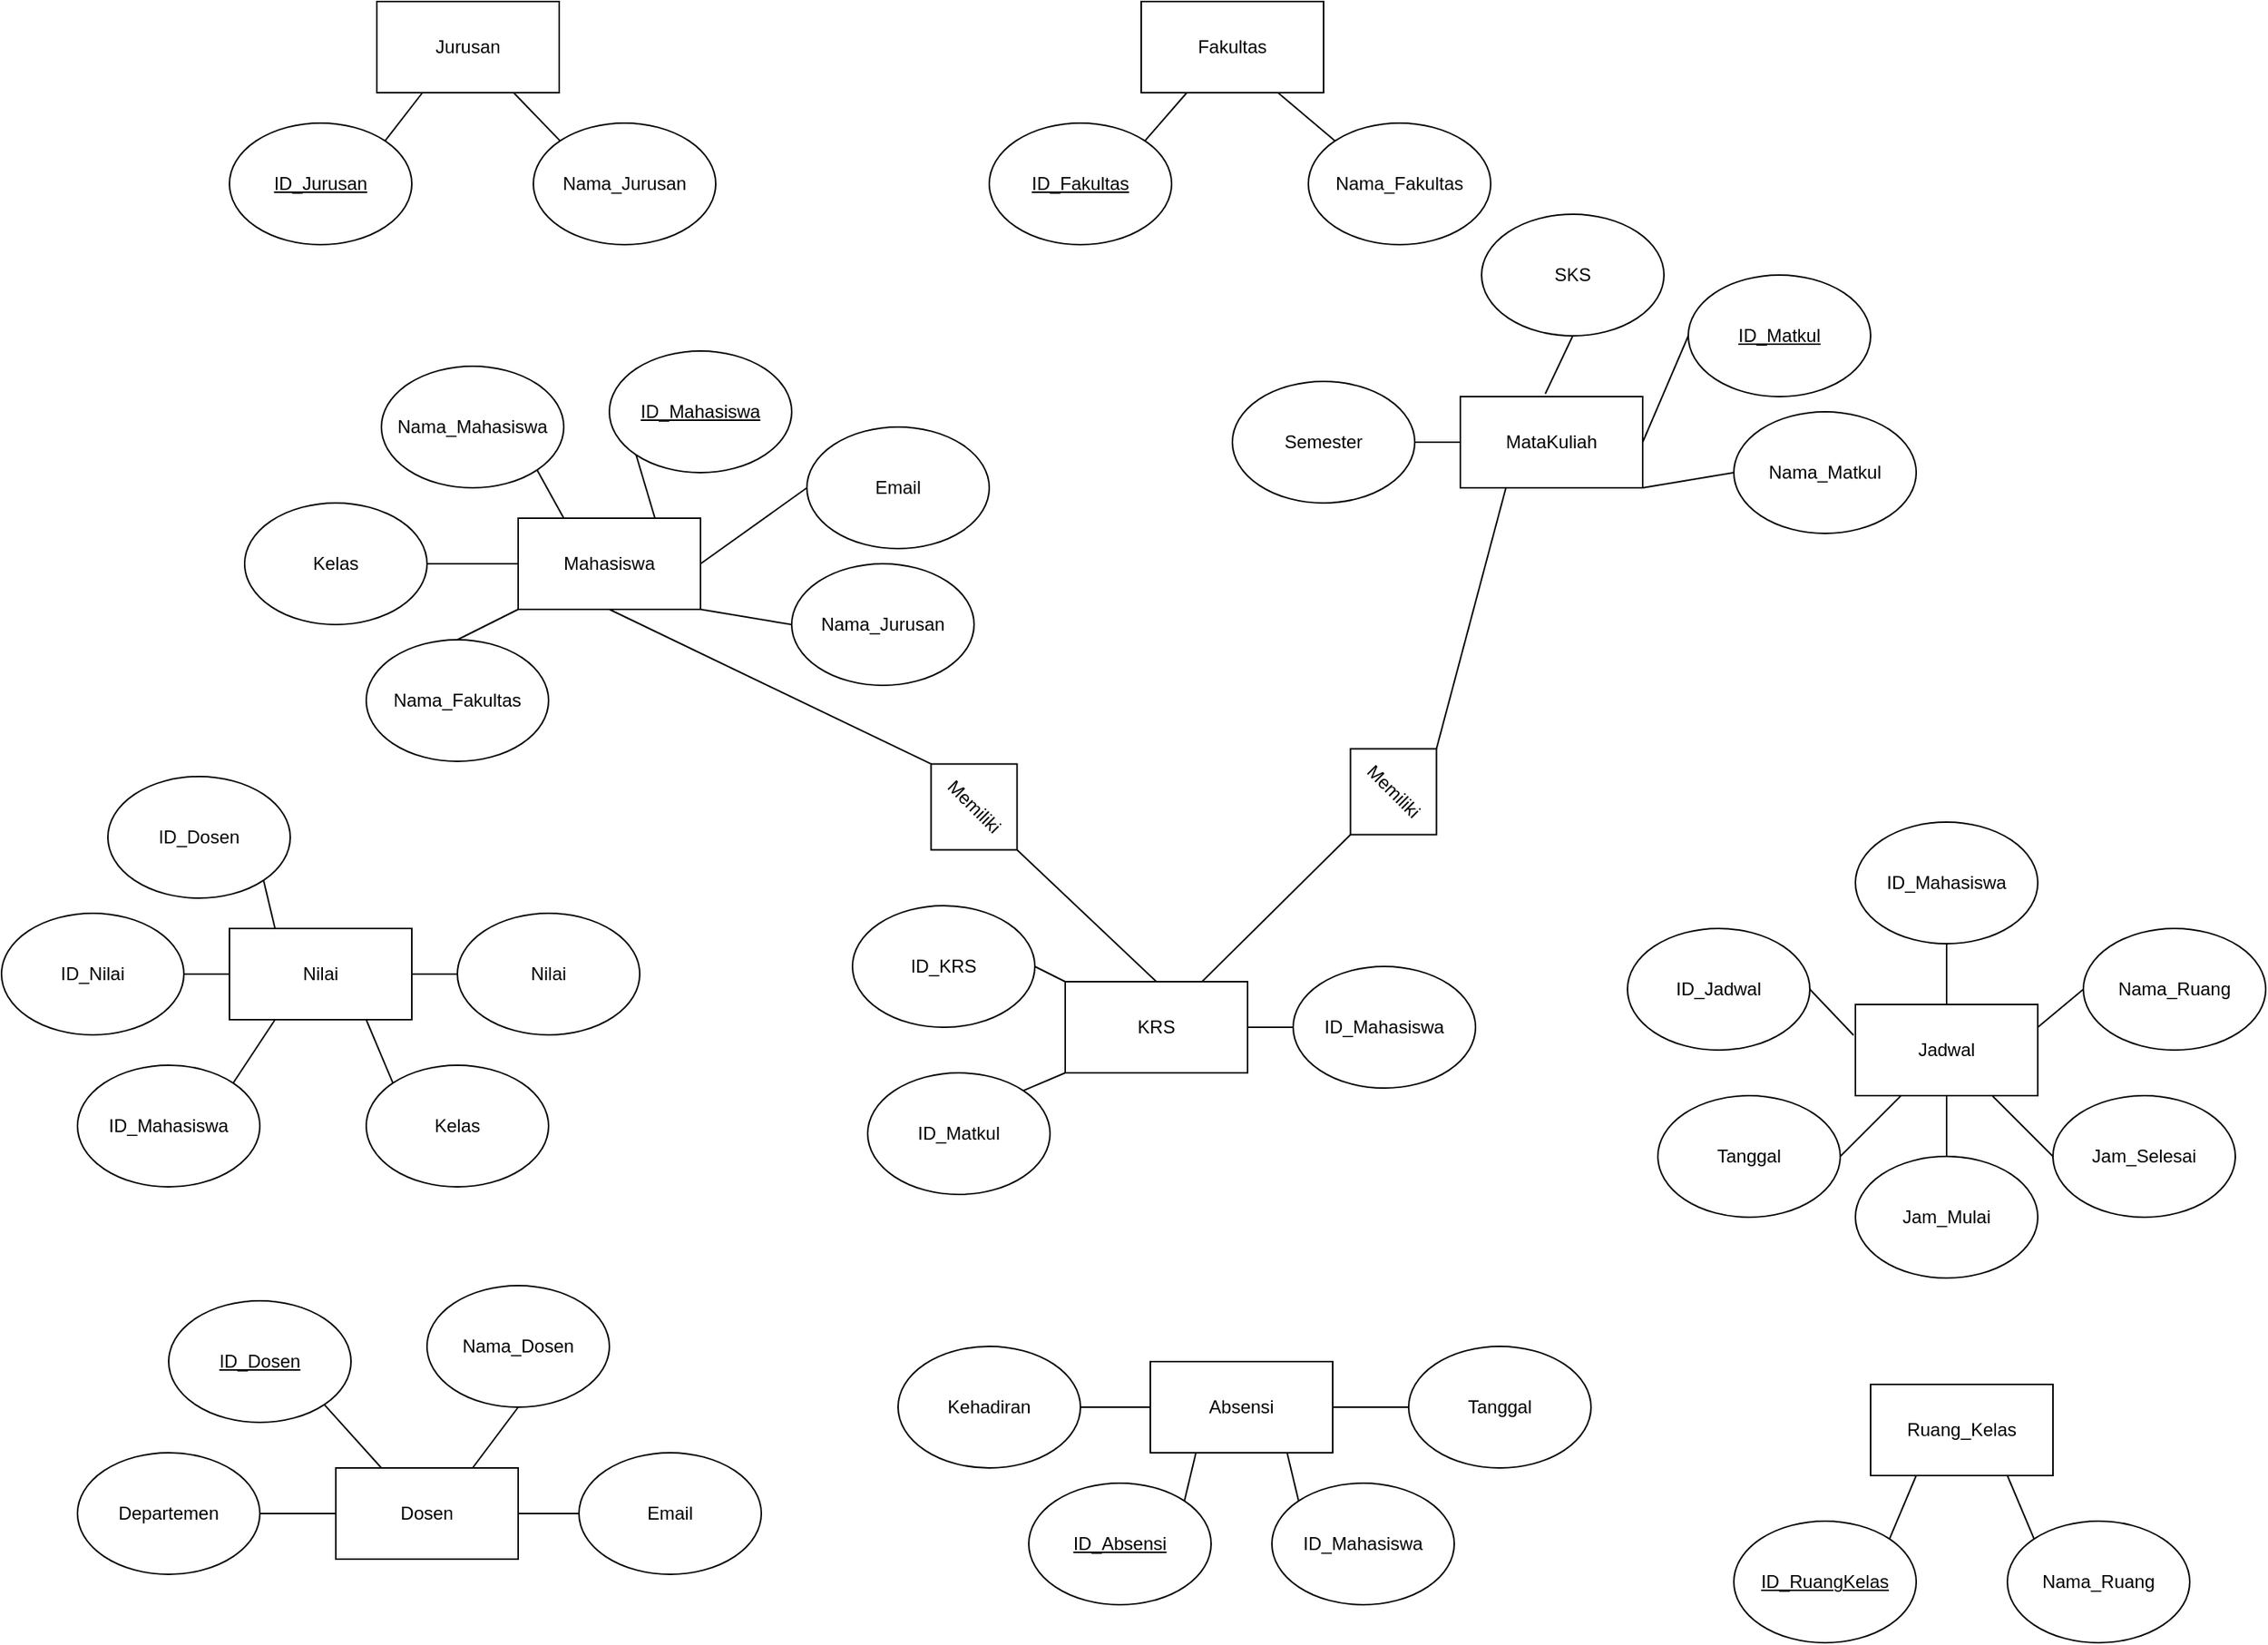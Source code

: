 <mxfile version="24.7.17">
  <diagram name="Page-1" id="q1ug2PjQbhuIJnZgXMJM">
    <mxGraphModel dx="3412" dy="2517" grid="1" gridSize="10" guides="1" tooltips="1" connect="1" arrows="1" fold="1" page="1" pageScale="1" pageWidth="827" pageHeight="1169" math="0" shadow="0">
      <root>
        <mxCell id="0" />
        <mxCell id="1" parent="0" />
        <mxCell id="-vC6kRw7X3EwEOCA9WEK-1" value="Mahasiswa" style="rounded=0;whiteSpace=wrap;html=1;" vertex="1" parent="1">
          <mxGeometry x="-340" y="120" width="120" height="60" as="geometry" />
        </mxCell>
        <mxCell id="-vC6kRw7X3EwEOCA9WEK-2" value="Dosen" style="rounded=0;whiteSpace=wrap;html=1;" vertex="1" parent="1">
          <mxGeometry x="-460" y="745" width="120" height="60" as="geometry" />
        </mxCell>
        <mxCell id="-vC6kRw7X3EwEOCA9WEK-3" value="MataKuliah" style="rounded=0;whiteSpace=wrap;html=1;" vertex="1" parent="1">
          <mxGeometry x="280" y="40" width="120" height="60" as="geometry" />
        </mxCell>
        <mxCell id="-vC6kRw7X3EwEOCA9WEK-4" value="Nilai" style="rounded=0;whiteSpace=wrap;html=1;" vertex="1" parent="1">
          <mxGeometry x="-530" y="390" width="120" height="60" as="geometry" />
        </mxCell>
        <mxCell id="-vC6kRw7X3EwEOCA9WEK-5" value="Jurusan" style="rounded=0;whiteSpace=wrap;html=1;" vertex="1" parent="1">
          <mxGeometry x="-433" y="-220" width="120" height="60" as="geometry" />
        </mxCell>
        <mxCell id="-vC6kRw7X3EwEOCA9WEK-6" value="Absensi" style="rounded=0;whiteSpace=wrap;html=1;" vertex="1" parent="1">
          <mxGeometry x="76" y="675" width="120" height="60" as="geometry" />
        </mxCell>
        <mxCell id="-vC6kRw7X3EwEOCA9WEK-7" value="Ruang_Kelas" style="rounded=0;whiteSpace=wrap;html=1;" vertex="1" parent="1">
          <mxGeometry x="550" y="690" width="120" height="60" as="geometry" />
        </mxCell>
        <mxCell id="-vC6kRw7X3EwEOCA9WEK-8" value="Jadwal" style="rounded=0;whiteSpace=wrap;html=1;" vertex="1" parent="1">
          <mxGeometry x="540" y="440" width="120" height="60" as="geometry" />
        </mxCell>
        <mxCell id="-vC6kRw7X3EwEOCA9WEK-9" value="Fakultas" style="rounded=0;whiteSpace=wrap;html=1;" vertex="1" parent="1">
          <mxGeometry x="70" y="-220" width="120" height="60" as="geometry" />
        </mxCell>
        <mxCell id="-vC6kRw7X3EwEOCA9WEK-10" value="&lt;u&gt;ID_Mahasiswa&lt;/u&gt;" style="ellipse;whiteSpace=wrap;html=1;" vertex="1" parent="1">
          <mxGeometry x="-280" y="10" width="120" height="80" as="geometry" />
        </mxCell>
        <mxCell id="-vC6kRw7X3EwEOCA9WEK-11" value="Nama_Mahasiswa" style="ellipse;whiteSpace=wrap;html=1;" vertex="1" parent="1">
          <mxGeometry x="-430" y="20" width="120" height="80" as="geometry" />
        </mxCell>
        <mxCell id="-vC6kRw7X3EwEOCA9WEK-12" value="Email" style="ellipse;whiteSpace=wrap;html=1;" vertex="1" parent="1">
          <mxGeometry x="-150" y="60" width="120" height="80" as="geometry" />
        </mxCell>
        <mxCell id="-vC6kRw7X3EwEOCA9WEK-13" value="Nama_Jurusan" style="ellipse;whiteSpace=wrap;html=1;" vertex="1" parent="1">
          <mxGeometry x="-160" y="150" width="120" height="80" as="geometry" />
        </mxCell>
        <mxCell id="-vC6kRw7X3EwEOCA9WEK-14" value="Nama_Fakultas" style="ellipse;whiteSpace=wrap;html=1;" vertex="1" parent="1">
          <mxGeometry x="-440" y="200" width="120" height="80" as="geometry" />
        </mxCell>
        <mxCell id="-vC6kRw7X3EwEOCA9WEK-16" value="&lt;u&gt;ID_Dosen&lt;/u&gt;" style="ellipse;whiteSpace=wrap;html=1;" vertex="1" parent="1">
          <mxGeometry x="-570" y="635" width="120" height="80" as="geometry" />
        </mxCell>
        <mxCell id="-vC6kRw7X3EwEOCA9WEK-17" value="Nama_Dosen" style="ellipse;whiteSpace=wrap;html=1;" vertex="1" parent="1">
          <mxGeometry x="-400" y="625" width="120" height="80" as="geometry" />
        </mxCell>
        <mxCell id="-vC6kRw7X3EwEOCA9WEK-19" value="Email" style="ellipse;whiteSpace=wrap;html=1;" vertex="1" parent="1">
          <mxGeometry x="-300" y="735" width="120" height="80" as="geometry" />
        </mxCell>
        <mxCell id="-vC6kRw7X3EwEOCA9WEK-20" value="Departemen" style="ellipse;whiteSpace=wrap;html=1;" vertex="1" parent="1">
          <mxGeometry x="-630" y="735" width="120" height="80" as="geometry" />
        </mxCell>
        <mxCell id="-vC6kRw7X3EwEOCA9WEK-21" value="&lt;u&gt;ID_Matkul&lt;/u&gt;" style="ellipse;whiteSpace=wrap;html=1;" vertex="1" parent="1">
          <mxGeometry x="430" y="-40" width="120" height="80" as="geometry" />
        </mxCell>
        <mxCell id="-vC6kRw7X3EwEOCA9WEK-22" value="Nama_Matkul" style="ellipse;whiteSpace=wrap;html=1;" vertex="1" parent="1">
          <mxGeometry x="460" y="50" width="120" height="80" as="geometry" />
        </mxCell>
        <mxCell id="-vC6kRw7X3EwEOCA9WEK-23" value="SKS" style="ellipse;whiteSpace=wrap;html=1;" vertex="1" parent="1">
          <mxGeometry x="294" y="-80" width="120" height="80" as="geometry" />
        </mxCell>
        <mxCell id="-vC6kRw7X3EwEOCA9WEK-24" value="Semester" style="ellipse;whiteSpace=wrap;html=1;" vertex="1" parent="1">
          <mxGeometry x="130" y="30" width="120" height="80" as="geometry" />
        </mxCell>
        <mxCell id="-vC6kRw7X3EwEOCA9WEK-25" value="&lt;u&gt;ID_RuangKelas&lt;/u&gt;" style="ellipse;whiteSpace=wrap;html=1;" vertex="1" parent="1">
          <mxGeometry x="460" y="780" width="120" height="80" as="geometry" />
        </mxCell>
        <mxCell id="-vC6kRw7X3EwEOCA9WEK-26" value="Nama_Ruang" style="ellipse;whiteSpace=wrap;html=1;" vertex="1" parent="1">
          <mxGeometry x="640" y="780" width="120" height="80" as="geometry" />
        </mxCell>
        <mxCell id="-vC6kRw7X3EwEOCA9WEK-29" value="Kelas" style="ellipse;whiteSpace=wrap;html=1;" vertex="1" parent="1">
          <mxGeometry x="-520" y="110" width="120" height="80" as="geometry" />
        </mxCell>
        <mxCell id="-vC6kRw7X3EwEOCA9WEK-30" value="ID_Jadwal" style="ellipse;whiteSpace=wrap;html=1;" vertex="1" parent="1">
          <mxGeometry x="390" y="390" width="120" height="80" as="geometry" />
        </mxCell>
        <mxCell id="-vC6kRw7X3EwEOCA9WEK-31" value="Tanggal" style="ellipse;whiteSpace=wrap;html=1;" vertex="1" parent="1">
          <mxGeometry x="410" y="500" width="120" height="80" as="geometry" />
        </mxCell>
        <mxCell id="-vC6kRw7X3EwEOCA9WEK-32" value="Jam_Mulai" style="ellipse;whiteSpace=wrap;html=1;" vertex="1" parent="1">
          <mxGeometry x="540" y="540" width="120" height="80" as="geometry" />
        </mxCell>
        <mxCell id="-vC6kRw7X3EwEOCA9WEK-33" value="Jam_Selesai" style="ellipse;whiteSpace=wrap;html=1;" vertex="1" parent="1">
          <mxGeometry x="670" y="500" width="120" height="80" as="geometry" />
        </mxCell>
        <mxCell id="-vC6kRw7X3EwEOCA9WEK-34" value="Nama_Ruang" style="ellipse;whiteSpace=wrap;html=1;" vertex="1" parent="1">
          <mxGeometry x="690" y="390" width="120" height="80" as="geometry" />
        </mxCell>
        <mxCell id="-vC6kRw7X3EwEOCA9WEK-35" value="ID_Nilai" style="ellipse;whiteSpace=wrap;html=1;" vertex="1" parent="1">
          <mxGeometry x="-680" y="380" width="120" height="80" as="geometry" />
        </mxCell>
        <mxCell id="-vC6kRw7X3EwEOCA9WEK-36" value="ID_Mahasiswa" style="ellipse;whiteSpace=wrap;html=1;" vertex="1" parent="1">
          <mxGeometry x="-630" y="480" width="120" height="80" as="geometry" />
        </mxCell>
        <mxCell id="-vC6kRw7X3EwEOCA9WEK-37" value="Kelas" style="ellipse;whiteSpace=wrap;html=1;" vertex="1" parent="1">
          <mxGeometry x="-440" y="480" width="120" height="80" as="geometry" />
        </mxCell>
        <mxCell id="-vC6kRw7X3EwEOCA9WEK-38" value="Nilai" style="ellipse;whiteSpace=wrap;html=1;" vertex="1" parent="1">
          <mxGeometry x="-380" y="380" width="120" height="80" as="geometry" />
        </mxCell>
        <mxCell id="-vC6kRw7X3EwEOCA9WEK-39" value="&lt;u&gt;ID_Absensi&lt;/u&gt;" style="ellipse;whiteSpace=wrap;html=1;" vertex="1" parent="1">
          <mxGeometry x="-4" y="755" width="120" height="80" as="geometry" />
        </mxCell>
        <mxCell id="-vC6kRw7X3EwEOCA9WEK-40" value="ID_Mahasiswa" style="ellipse;whiteSpace=wrap;html=1;" vertex="1" parent="1">
          <mxGeometry x="156" y="755" width="120" height="80" as="geometry" />
        </mxCell>
        <mxCell id="-vC6kRw7X3EwEOCA9WEK-41" value="Kehadiran" style="ellipse;whiteSpace=wrap;html=1;" vertex="1" parent="1">
          <mxGeometry x="-90" y="665" width="120" height="80" as="geometry" />
        </mxCell>
        <mxCell id="-vC6kRw7X3EwEOCA9WEK-42" value="Tanggal" style="ellipse;whiteSpace=wrap;html=1;" vertex="1" parent="1">
          <mxGeometry x="246" y="665" width="120" height="80" as="geometry" />
        </mxCell>
        <mxCell id="-vC6kRw7X3EwEOCA9WEK-44" value="&lt;u&gt;ID_Fakultas&lt;/u&gt;" style="ellipse;whiteSpace=wrap;html=1;" vertex="1" parent="1">
          <mxGeometry x="-30" y="-140" width="120" height="80" as="geometry" />
        </mxCell>
        <mxCell id="-vC6kRw7X3EwEOCA9WEK-45" value="Nama_Fakultas" style="ellipse;whiteSpace=wrap;html=1;" vertex="1" parent="1">
          <mxGeometry x="180" y="-140" width="120" height="80" as="geometry" />
        </mxCell>
        <mxCell id="-vC6kRw7X3EwEOCA9WEK-46" value="&lt;u&gt;ID_Jurusan&lt;/u&gt;" style="ellipse;whiteSpace=wrap;html=1;" vertex="1" parent="1">
          <mxGeometry x="-530" y="-140" width="120" height="80" as="geometry" />
        </mxCell>
        <mxCell id="-vC6kRw7X3EwEOCA9WEK-47" value="Nama_Jurusan" style="ellipse;whiteSpace=wrap;html=1;" vertex="1" parent="1">
          <mxGeometry x="-330" y="-140" width="120" height="80" as="geometry" />
        </mxCell>
        <mxCell id="-vC6kRw7X3EwEOCA9WEK-48" value="" style="endArrow=none;html=1;rounded=0;entryX=1;entryY=1;entryDx=0;entryDy=0;exitX=0.25;exitY=0;exitDx=0;exitDy=0;" edge="1" parent="1" source="-vC6kRw7X3EwEOCA9WEK-1" target="-vC6kRw7X3EwEOCA9WEK-11">
          <mxGeometry width="50" height="50" relative="1" as="geometry">
            <mxPoint x="-370" y="210" as="sourcePoint" />
            <mxPoint x="-320" y="160" as="targetPoint" />
          </mxGeometry>
        </mxCell>
        <mxCell id="-vC6kRw7X3EwEOCA9WEK-49" value="" style="endArrow=none;html=1;rounded=0;entryX=0;entryY=1;entryDx=0;entryDy=0;exitX=0.75;exitY=0;exitDx=0;exitDy=0;" edge="1" parent="1" source="-vC6kRw7X3EwEOCA9WEK-1" target="-vC6kRw7X3EwEOCA9WEK-10">
          <mxGeometry width="50" height="50" relative="1" as="geometry">
            <mxPoint x="-370" y="210" as="sourcePoint" />
            <mxPoint x="-320" y="160" as="targetPoint" />
          </mxGeometry>
        </mxCell>
        <mxCell id="-vC6kRw7X3EwEOCA9WEK-50" value="" style="endArrow=none;html=1;rounded=0;entryX=0;entryY=0.5;entryDx=0;entryDy=0;exitX=1;exitY=0.5;exitDx=0;exitDy=0;" edge="1" parent="1" source="-vC6kRw7X3EwEOCA9WEK-1" target="-vC6kRw7X3EwEOCA9WEK-12">
          <mxGeometry width="50" height="50" relative="1" as="geometry">
            <mxPoint x="-370" y="210" as="sourcePoint" />
            <mxPoint x="-320" y="160" as="targetPoint" />
          </mxGeometry>
        </mxCell>
        <mxCell id="-vC6kRw7X3EwEOCA9WEK-51" value="" style="endArrow=none;html=1;rounded=0;entryX=0;entryY=0.5;entryDx=0;entryDy=0;exitX=1;exitY=0.5;exitDx=0;exitDy=0;" edge="1" parent="1" source="-vC6kRw7X3EwEOCA9WEK-29" target="-vC6kRw7X3EwEOCA9WEK-1">
          <mxGeometry width="50" height="50" relative="1" as="geometry">
            <mxPoint x="-370" y="210" as="sourcePoint" />
            <mxPoint x="-320" y="160" as="targetPoint" />
          </mxGeometry>
        </mxCell>
        <mxCell id="-vC6kRw7X3EwEOCA9WEK-52" value="" style="endArrow=none;html=1;rounded=0;exitX=0.5;exitY=0;exitDx=0;exitDy=0;" edge="1" parent="1" source="-vC6kRw7X3EwEOCA9WEK-14">
          <mxGeometry width="50" height="50" relative="1" as="geometry">
            <mxPoint x="-370" y="210" as="sourcePoint" />
            <mxPoint x="-340" y="180" as="targetPoint" />
          </mxGeometry>
        </mxCell>
        <mxCell id="-vC6kRw7X3EwEOCA9WEK-53" value="" style="endArrow=none;html=1;rounded=0;entryX=1;entryY=1;entryDx=0;entryDy=0;exitX=0;exitY=0.5;exitDx=0;exitDy=0;" edge="1" parent="1" source="-vC6kRw7X3EwEOCA9WEK-13" target="-vC6kRw7X3EwEOCA9WEK-1">
          <mxGeometry width="50" height="50" relative="1" as="geometry">
            <mxPoint x="-370" y="210" as="sourcePoint" />
            <mxPoint x="-320" y="160" as="targetPoint" />
          </mxGeometry>
        </mxCell>
        <mxCell id="-vC6kRw7X3EwEOCA9WEK-54" value="" style="endArrow=none;html=1;rounded=0;entryX=1;entryY=1;entryDx=0;entryDy=0;exitX=0.25;exitY=0;exitDx=0;exitDy=0;" edge="1" parent="1" source="-vC6kRw7X3EwEOCA9WEK-2" target="-vC6kRw7X3EwEOCA9WEK-16">
          <mxGeometry width="50" height="50" relative="1" as="geometry">
            <mxPoint x="-540" y="875" as="sourcePoint" />
            <mxPoint x="-490" y="825" as="targetPoint" />
          </mxGeometry>
        </mxCell>
        <mxCell id="-vC6kRw7X3EwEOCA9WEK-55" value="" style="endArrow=none;html=1;rounded=0;entryX=0.5;entryY=1;entryDx=0;entryDy=0;exitX=0.75;exitY=0;exitDx=0;exitDy=0;" edge="1" parent="1" source="-vC6kRw7X3EwEOCA9WEK-2" target="-vC6kRw7X3EwEOCA9WEK-17">
          <mxGeometry width="50" height="50" relative="1" as="geometry">
            <mxPoint x="-540" y="875" as="sourcePoint" />
            <mxPoint x="-490" y="825" as="targetPoint" />
          </mxGeometry>
        </mxCell>
        <mxCell id="-vC6kRw7X3EwEOCA9WEK-56" value="" style="endArrow=none;html=1;rounded=0;entryX=0;entryY=0.5;entryDx=0;entryDy=0;exitX=1;exitY=0.5;exitDx=0;exitDy=0;" edge="1" parent="1" source="-vC6kRw7X3EwEOCA9WEK-2" target="-vC6kRw7X3EwEOCA9WEK-19">
          <mxGeometry width="50" height="50" relative="1" as="geometry">
            <mxPoint x="-540" y="875" as="sourcePoint" />
            <mxPoint x="-490" y="825" as="targetPoint" />
          </mxGeometry>
        </mxCell>
        <mxCell id="-vC6kRw7X3EwEOCA9WEK-57" value="" style="endArrow=none;html=1;rounded=0;entryX=0;entryY=0.5;entryDx=0;entryDy=0;exitX=1;exitY=0.5;exitDx=0;exitDy=0;" edge="1" parent="1" source="-vC6kRw7X3EwEOCA9WEK-20" target="-vC6kRw7X3EwEOCA9WEK-2">
          <mxGeometry width="50" height="50" relative="1" as="geometry">
            <mxPoint x="-630" y="865" as="sourcePoint" />
            <mxPoint x="-580" y="815" as="targetPoint" />
          </mxGeometry>
        </mxCell>
        <mxCell id="-vC6kRw7X3EwEOCA9WEK-58" value="" style="endArrow=none;html=1;rounded=0;entryX=0;entryY=0.5;entryDx=0;entryDy=0;exitX=1;exitY=0.5;exitDx=0;exitDy=0;" edge="1" parent="1" source="-vC6kRw7X3EwEOCA9WEK-3" target="-vC6kRw7X3EwEOCA9WEK-21">
          <mxGeometry width="50" height="50" relative="1" as="geometry">
            <mxPoint x="390" y="90" as="sourcePoint" />
            <mxPoint x="440" y="40" as="targetPoint" />
          </mxGeometry>
        </mxCell>
        <mxCell id="-vC6kRw7X3EwEOCA9WEK-59" value="" style="endArrow=none;html=1;rounded=0;exitX=1;exitY=0.5;exitDx=0;exitDy=0;entryX=0;entryY=0.5;entryDx=0;entryDy=0;" edge="1" parent="1" source="-vC6kRw7X3EwEOCA9WEK-24" target="-vC6kRw7X3EwEOCA9WEK-3">
          <mxGeometry width="50" height="50" relative="1" as="geometry">
            <mxPoint x="390" y="90" as="sourcePoint" />
            <mxPoint x="440" y="40" as="targetPoint" />
          </mxGeometry>
        </mxCell>
        <mxCell id="-vC6kRw7X3EwEOCA9WEK-60" value="" style="endArrow=none;html=1;rounded=0;exitX=1;exitY=1;exitDx=0;exitDy=0;" edge="1" parent="1" source="-vC6kRw7X3EwEOCA9WEK-3">
          <mxGeometry width="50" height="50" relative="1" as="geometry">
            <mxPoint x="390" y="90" as="sourcePoint" />
            <mxPoint x="460" y="90" as="targetPoint" />
          </mxGeometry>
        </mxCell>
        <mxCell id="-vC6kRw7X3EwEOCA9WEK-61" value="" style="endArrow=none;html=1;rounded=0;exitX=0.5;exitY=1;exitDx=0;exitDy=0;entryX=0.466;entryY=-0.031;entryDx=0;entryDy=0;entryPerimeter=0;" edge="1" parent="1" source="-vC6kRw7X3EwEOCA9WEK-23" target="-vC6kRw7X3EwEOCA9WEK-3">
          <mxGeometry width="50" height="50" relative="1" as="geometry">
            <mxPoint x="390" y="90" as="sourcePoint" />
            <mxPoint x="440" y="40" as="targetPoint" />
          </mxGeometry>
        </mxCell>
        <mxCell id="-vC6kRw7X3EwEOCA9WEK-62" value="" style="endArrow=none;html=1;rounded=0;entryX=0.75;entryY=1;entryDx=0;entryDy=0;exitX=0;exitY=0;exitDx=0;exitDy=0;" edge="1" parent="1" source="-vC6kRw7X3EwEOCA9WEK-26" target="-vC6kRw7X3EwEOCA9WEK-7">
          <mxGeometry width="50" height="50" relative="1" as="geometry">
            <mxPoint x="700" y="840" as="sourcePoint" />
            <mxPoint x="750" y="790" as="targetPoint" />
          </mxGeometry>
        </mxCell>
        <mxCell id="-vC6kRw7X3EwEOCA9WEK-63" value="" style="endArrow=none;html=1;rounded=0;entryX=0.25;entryY=1;entryDx=0;entryDy=0;exitX=1;exitY=0;exitDx=0;exitDy=0;" edge="1" parent="1" source="-vC6kRw7X3EwEOCA9WEK-25" target="-vC6kRw7X3EwEOCA9WEK-7">
          <mxGeometry width="50" height="50" relative="1" as="geometry">
            <mxPoint x="700" y="840" as="sourcePoint" />
            <mxPoint x="750" y="790" as="targetPoint" />
          </mxGeometry>
        </mxCell>
        <mxCell id="-vC6kRw7X3EwEOCA9WEK-64" value="" style="endArrow=none;html=1;rounded=0;entryX=0;entryY=0.5;entryDx=0;entryDy=0;exitX=1;exitY=0.25;exitDx=0;exitDy=0;" edge="1" parent="1" source="-vC6kRw7X3EwEOCA9WEK-8" target="-vC6kRw7X3EwEOCA9WEK-34">
          <mxGeometry width="50" height="50" relative="1" as="geometry">
            <mxPoint x="650" y="570" as="sourcePoint" />
            <mxPoint x="700" y="520" as="targetPoint" />
          </mxGeometry>
        </mxCell>
        <mxCell id="-vC6kRw7X3EwEOCA9WEK-65" value="" style="endArrow=none;html=1;rounded=0;entryX=1;entryY=0.5;entryDx=0;entryDy=0;exitX=-0.01;exitY=0.337;exitDx=0;exitDy=0;exitPerimeter=0;" edge="1" parent="1" source="-vC6kRw7X3EwEOCA9WEK-8" target="-vC6kRw7X3EwEOCA9WEK-30">
          <mxGeometry width="50" height="50" relative="1" as="geometry">
            <mxPoint x="650" y="570" as="sourcePoint" />
            <mxPoint x="700" y="520" as="targetPoint" />
          </mxGeometry>
        </mxCell>
        <mxCell id="-vC6kRw7X3EwEOCA9WEK-66" value="" style="endArrow=none;html=1;rounded=0;exitX=1;exitY=0.5;exitDx=0;exitDy=0;entryX=0.25;entryY=1;entryDx=0;entryDy=0;" edge="1" parent="1" source="-vC6kRw7X3EwEOCA9WEK-31" target="-vC6kRw7X3EwEOCA9WEK-8">
          <mxGeometry width="50" height="50" relative="1" as="geometry">
            <mxPoint x="650" y="570" as="sourcePoint" />
            <mxPoint x="700" y="520" as="targetPoint" />
          </mxGeometry>
        </mxCell>
        <mxCell id="-vC6kRw7X3EwEOCA9WEK-67" value="" style="endArrow=none;html=1;rounded=0;exitX=0.5;exitY=0;exitDx=0;exitDy=0;entryX=0.5;entryY=1;entryDx=0;entryDy=0;" edge="1" parent="1" source="-vC6kRw7X3EwEOCA9WEK-32" target="-vC6kRw7X3EwEOCA9WEK-8">
          <mxGeometry width="50" height="50" relative="1" as="geometry">
            <mxPoint x="650" y="570" as="sourcePoint" />
            <mxPoint x="700" y="520" as="targetPoint" />
          </mxGeometry>
        </mxCell>
        <mxCell id="-vC6kRw7X3EwEOCA9WEK-68" value="" style="endArrow=none;html=1;rounded=0;entryX=0.75;entryY=1;entryDx=0;entryDy=0;exitX=0;exitY=0.5;exitDx=0;exitDy=0;" edge="1" parent="1" source="-vC6kRw7X3EwEOCA9WEK-33" target="-vC6kRw7X3EwEOCA9WEK-8">
          <mxGeometry width="50" height="50" relative="1" as="geometry">
            <mxPoint x="650" y="570" as="sourcePoint" />
            <mxPoint x="700" y="520" as="targetPoint" />
          </mxGeometry>
        </mxCell>
        <mxCell id="-vC6kRw7X3EwEOCA9WEK-69" value="" style="endArrow=none;html=1;rounded=0;entryX=0;entryY=0.5;entryDx=0;entryDy=0;exitX=1;exitY=0.5;exitDx=0;exitDy=0;" edge="1" parent="1" source="-vC6kRw7X3EwEOCA9WEK-4" target="-vC6kRw7X3EwEOCA9WEK-38">
          <mxGeometry width="50" height="50" relative="1" as="geometry">
            <mxPoint x="-400" y="500" as="sourcePoint" />
            <mxPoint x="-350" y="450" as="targetPoint" />
          </mxGeometry>
        </mxCell>
        <mxCell id="-vC6kRw7X3EwEOCA9WEK-70" value="" style="endArrow=none;html=1;rounded=0;exitX=1;exitY=0.5;exitDx=0;exitDy=0;" edge="1" parent="1" source="-vC6kRw7X3EwEOCA9WEK-35">
          <mxGeometry width="50" height="50" relative="1" as="geometry">
            <mxPoint x="-400" y="500" as="sourcePoint" />
            <mxPoint x="-530" y="420" as="targetPoint" />
          </mxGeometry>
        </mxCell>
        <mxCell id="-vC6kRw7X3EwEOCA9WEK-71" value="" style="endArrow=none;html=1;rounded=0;exitX=1;exitY=0;exitDx=0;exitDy=0;entryX=0.25;entryY=1;entryDx=0;entryDy=0;" edge="1" parent="1" source="-vC6kRw7X3EwEOCA9WEK-36" target="-vC6kRw7X3EwEOCA9WEK-4">
          <mxGeometry width="50" height="50" relative="1" as="geometry">
            <mxPoint x="-400" y="500" as="sourcePoint" />
            <mxPoint x="-350" y="450" as="targetPoint" />
          </mxGeometry>
        </mxCell>
        <mxCell id="-vC6kRw7X3EwEOCA9WEK-72" value="" style="endArrow=none;html=1;rounded=0;entryX=0.75;entryY=1;entryDx=0;entryDy=0;exitX=0;exitY=0;exitDx=0;exitDy=0;" edge="1" parent="1" source="-vC6kRw7X3EwEOCA9WEK-37" target="-vC6kRw7X3EwEOCA9WEK-4">
          <mxGeometry width="50" height="50" relative="1" as="geometry">
            <mxPoint x="-400" y="500" as="sourcePoint" />
            <mxPoint x="-350" y="450" as="targetPoint" />
          </mxGeometry>
        </mxCell>
        <mxCell id="-vC6kRw7X3EwEOCA9WEK-73" value="" style="endArrow=none;html=1;rounded=0;entryX=0;entryY=0.5;entryDx=0;entryDy=0;exitX=1;exitY=0.5;exitDx=0;exitDy=0;" edge="1" parent="1" source="-vC6kRw7X3EwEOCA9WEK-41" target="-vC6kRw7X3EwEOCA9WEK-6">
          <mxGeometry width="50" height="50" relative="1" as="geometry">
            <mxPoint x="6" y="745" as="sourcePoint" />
            <mxPoint x="56" y="695" as="targetPoint" />
          </mxGeometry>
        </mxCell>
        <mxCell id="-vC6kRw7X3EwEOCA9WEK-74" value="" style="endArrow=none;html=1;rounded=0;entryX=0;entryY=0.5;entryDx=0;entryDy=0;exitX=1;exitY=0.5;exitDx=0;exitDy=0;" edge="1" parent="1" source="-vC6kRw7X3EwEOCA9WEK-6" target="-vC6kRw7X3EwEOCA9WEK-42">
          <mxGeometry width="50" height="50" relative="1" as="geometry">
            <mxPoint x="186" y="725" as="sourcePoint" />
            <mxPoint x="236" y="675" as="targetPoint" />
          </mxGeometry>
        </mxCell>
        <mxCell id="-vC6kRw7X3EwEOCA9WEK-75" value="" style="endArrow=none;html=1;rounded=0;entryX=0.25;entryY=1;entryDx=0;entryDy=0;exitX=1;exitY=0;exitDx=0;exitDy=0;" edge="1" parent="1" source="-vC6kRw7X3EwEOCA9WEK-39" target="-vC6kRw7X3EwEOCA9WEK-6">
          <mxGeometry width="50" height="50" relative="1" as="geometry">
            <mxPoint x="186" y="845" as="sourcePoint" />
            <mxPoint x="236" y="795" as="targetPoint" />
          </mxGeometry>
        </mxCell>
        <mxCell id="-vC6kRw7X3EwEOCA9WEK-76" value="" style="endArrow=none;html=1;rounded=0;entryX=0.75;entryY=1;entryDx=0;entryDy=0;exitX=0;exitY=0;exitDx=0;exitDy=0;" edge="1" parent="1" source="-vC6kRw7X3EwEOCA9WEK-40" target="-vC6kRw7X3EwEOCA9WEK-6">
          <mxGeometry width="50" height="50" relative="1" as="geometry">
            <mxPoint x="186" y="845" as="sourcePoint" />
            <mxPoint x="236" y="795" as="targetPoint" />
          </mxGeometry>
        </mxCell>
        <mxCell id="-vC6kRw7X3EwEOCA9WEK-77" value="" style="endArrow=none;html=1;rounded=0;exitX=1;exitY=0;exitDx=0;exitDy=0;entryX=0.25;entryY=1;entryDx=0;entryDy=0;" edge="1" parent="1" source="-vC6kRw7X3EwEOCA9WEK-44" target="-vC6kRw7X3EwEOCA9WEK-9">
          <mxGeometry width="50" height="50" relative="1" as="geometry">
            <mxPoint x="140" y="-130" as="sourcePoint" />
            <mxPoint x="190" y="-180" as="targetPoint" />
          </mxGeometry>
        </mxCell>
        <mxCell id="-vC6kRw7X3EwEOCA9WEK-78" value="" style="endArrow=none;html=1;rounded=0;exitX=0;exitY=0;exitDx=0;exitDy=0;entryX=0.75;entryY=1;entryDx=0;entryDy=0;" edge="1" parent="1" source="-vC6kRw7X3EwEOCA9WEK-45" target="-vC6kRw7X3EwEOCA9WEK-9">
          <mxGeometry width="50" height="50" relative="1" as="geometry">
            <mxPoint x="140" y="-130" as="sourcePoint" />
            <mxPoint x="190" y="-180" as="targetPoint" />
          </mxGeometry>
        </mxCell>
        <mxCell id="-vC6kRw7X3EwEOCA9WEK-79" value="" style="endArrow=none;html=1;rounded=0;entryX=0.25;entryY=1;entryDx=0;entryDy=0;exitX=1;exitY=0;exitDx=0;exitDy=0;" edge="1" parent="1" source="-vC6kRw7X3EwEOCA9WEK-46" target="-vC6kRw7X3EwEOCA9WEK-5">
          <mxGeometry width="50" height="50" relative="1" as="geometry">
            <mxPoint x="-520" y="-10" as="sourcePoint" />
            <mxPoint x="-470" y="-60" as="targetPoint" />
          </mxGeometry>
        </mxCell>
        <mxCell id="-vC6kRw7X3EwEOCA9WEK-80" value="" style="endArrow=none;html=1;rounded=0;entryX=0;entryY=0;entryDx=0;entryDy=0;exitX=0.75;exitY=1;exitDx=0;exitDy=0;" edge="1" parent="1" source="-vC6kRw7X3EwEOCA9WEK-5" target="-vC6kRw7X3EwEOCA9WEK-47">
          <mxGeometry width="50" height="50" relative="1" as="geometry">
            <mxPoint x="-320" y="-160" as="sourcePoint" />
            <mxPoint x="-270" y="-210" as="targetPoint" />
          </mxGeometry>
        </mxCell>
        <mxCell id="-vC6kRw7X3EwEOCA9WEK-81" value="ID_Mahasiswa" style="ellipse;whiteSpace=wrap;html=1;" vertex="1" parent="1">
          <mxGeometry x="540" y="320" width="120" height="80" as="geometry" />
        </mxCell>
        <mxCell id="-vC6kRw7X3EwEOCA9WEK-82" value="" style="endArrow=none;html=1;rounded=0;exitX=0.5;exitY=0;exitDx=0;exitDy=0;" edge="1" parent="1" source="-vC6kRw7X3EwEOCA9WEK-8">
          <mxGeometry width="50" height="50" relative="1" as="geometry">
            <mxPoint x="760" y="510" as="sourcePoint" />
            <mxPoint x="600" y="400" as="targetPoint" />
          </mxGeometry>
        </mxCell>
        <mxCell id="-vC6kRw7X3EwEOCA9WEK-83" value="ID_Dosen" style="ellipse;whiteSpace=wrap;html=1;" vertex="1" parent="1">
          <mxGeometry x="-610" y="290" width="120" height="80" as="geometry" />
        </mxCell>
        <mxCell id="-vC6kRw7X3EwEOCA9WEK-84" value="" style="endArrow=none;html=1;rounded=0;exitX=1;exitY=1;exitDx=0;exitDy=0;entryX=0.25;entryY=0;entryDx=0;entryDy=0;" edge="1" parent="1" source="-vC6kRw7X3EwEOCA9WEK-83" target="-vC6kRw7X3EwEOCA9WEK-4">
          <mxGeometry width="50" height="50" relative="1" as="geometry">
            <mxPoint x="-420" y="370" as="sourcePoint" />
            <mxPoint x="-370" y="320" as="targetPoint" />
          </mxGeometry>
        </mxCell>
        <mxCell id="-vC6kRw7X3EwEOCA9WEK-85" value="KRS" style="rounded=0;whiteSpace=wrap;html=1;" vertex="1" parent="1">
          <mxGeometry x="20" y="425" width="120" height="60" as="geometry" />
        </mxCell>
        <mxCell id="-vC6kRw7X3EwEOCA9WEK-86" value="ID_Mahasiswa" style="ellipse;whiteSpace=wrap;html=1;" vertex="1" parent="1">
          <mxGeometry x="170" y="415" width="120" height="80" as="geometry" />
        </mxCell>
        <mxCell id="-vC6kRw7X3EwEOCA9WEK-87" value="ID_KRS" style="ellipse;whiteSpace=wrap;html=1;" vertex="1" parent="1">
          <mxGeometry x="-120" y="375" width="120" height="80" as="geometry" />
        </mxCell>
        <mxCell id="-vC6kRw7X3EwEOCA9WEK-88" value="ID_Matkul" style="ellipse;whiteSpace=wrap;html=1;" vertex="1" parent="1">
          <mxGeometry x="-110" y="485" width="120" height="80" as="geometry" />
        </mxCell>
        <mxCell id="-vC6kRw7X3EwEOCA9WEK-89" value="" style="endArrow=none;html=1;rounded=0;entryX=1;entryY=0.5;entryDx=0;entryDy=0;exitX=0;exitY=0;exitDx=0;exitDy=0;" edge="1" parent="1" source="-vC6kRw7X3EwEOCA9WEK-85" target="-vC6kRw7X3EwEOCA9WEK-87">
          <mxGeometry width="50" height="50" relative="1" as="geometry">
            <mxPoint x="50" y="505" as="sourcePoint" />
            <mxPoint x="100" y="455" as="targetPoint" />
          </mxGeometry>
        </mxCell>
        <mxCell id="-vC6kRw7X3EwEOCA9WEK-90" value="" style="endArrow=none;html=1;rounded=0;exitX=1;exitY=0;exitDx=0;exitDy=0;" edge="1" parent="1" source="-vC6kRw7X3EwEOCA9WEK-88">
          <mxGeometry width="50" height="50" relative="1" as="geometry">
            <mxPoint x="50" y="505" as="sourcePoint" />
            <mxPoint x="20" y="485" as="targetPoint" />
          </mxGeometry>
        </mxCell>
        <mxCell id="-vC6kRw7X3EwEOCA9WEK-91" value="" style="endArrow=none;html=1;rounded=0;entryX=0;entryY=0.5;entryDx=0;entryDy=0;exitX=1;exitY=0.5;exitDx=0;exitDy=0;" edge="1" parent="1" source="-vC6kRw7X3EwEOCA9WEK-85" target="-vC6kRw7X3EwEOCA9WEK-86">
          <mxGeometry width="50" height="50" relative="1" as="geometry">
            <mxPoint x="50" y="505" as="sourcePoint" />
            <mxPoint x="100" y="455" as="targetPoint" />
          </mxGeometry>
        </mxCell>
        <mxCell id="-vC6kRw7X3EwEOCA9WEK-92" value="" style="endArrow=none;html=1;rounded=0;entryX=0.5;entryY=1;entryDx=0;entryDy=0;exitX=0;exitY=0.5;exitDx=0;exitDy=0;" edge="1" parent="1" source="-vC6kRw7X3EwEOCA9WEK-94" target="-vC6kRw7X3EwEOCA9WEK-1">
          <mxGeometry width="50" height="50" relative="1" as="geometry">
            <mxPoint x="-70" y="300" as="sourcePoint" />
            <mxPoint x="-270" y="220" as="targetPoint" />
          </mxGeometry>
        </mxCell>
        <mxCell id="-vC6kRw7X3EwEOCA9WEK-94" value="Memiliki" style="rhombus;whiteSpace=wrap;html=1;rotation=45;" vertex="1" parent="1">
          <mxGeometry x="-80" y="270" width="80" height="80" as="geometry" />
        </mxCell>
        <mxCell id="-vC6kRw7X3EwEOCA9WEK-96" value="" style="endArrow=none;html=1;rounded=0;entryX=1;entryY=0.5;entryDx=0;entryDy=0;exitX=0.5;exitY=0;exitDx=0;exitDy=0;" edge="1" parent="1" source="-vC6kRw7X3EwEOCA9WEK-85" target="-vC6kRw7X3EwEOCA9WEK-94">
          <mxGeometry width="50" height="50" relative="1" as="geometry">
            <mxPoint x="100" y="430" as="sourcePoint" />
            <mxPoint x="150" y="380" as="targetPoint" />
          </mxGeometry>
        </mxCell>
        <mxCell id="-vC6kRw7X3EwEOCA9WEK-98" value="" style="endArrow=none;html=1;rounded=0;exitX=0.75;exitY=0;exitDx=0;exitDy=0;entryX=0.5;entryY=1;entryDx=0;entryDy=0;" edge="1" parent="1" source="-vC6kRw7X3EwEOCA9WEK-85" target="-vC6kRw7X3EwEOCA9WEK-99">
          <mxGeometry width="50" height="50" relative="1" as="geometry">
            <mxPoint x="100" y="420" as="sourcePoint" />
            <mxPoint x="150" y="370" as="targetPoint" />
          </mxGeometry>
        </mxCell>
        <mxCell id="-vC6kRw7X3EwEOCA9WEK-99" value="Memiliki" style="rhombus;whiteSpace=wrap;html=1;rotation=45;" vertex="1" parent="1">
          <mxGeometry x="196" y="260" width="80" height="80" as="geometry" />
        </mxCell>
        <mxCell id="-vC6kRw7X3EwEOCA9WEK-100" value="" style="endArrow=none;html=1;rounded=0;entryX=0.25;entryY=1;entryDx=0;entryDy=0;exitX=0.5;exitY=0;exitDx=0;exitDy=0;" edge="1" parent="1" source="-vC6kRw7X3EwEOCA9WEK-99" target="-vC6kRw7X3EwEOCA9WEK-3">
          <mxGeometry width="50" height="50" relative="1" as="geometry">
            <mxPoint x="240" y="340" as="sourcePoint" />
            <mxPoint x="290" y="290" as="targetPoint" />
          </mxGeometry>
        </mxCell>
      </root>
    </mxGraphModel>
  </diagram>
</mxfile>
